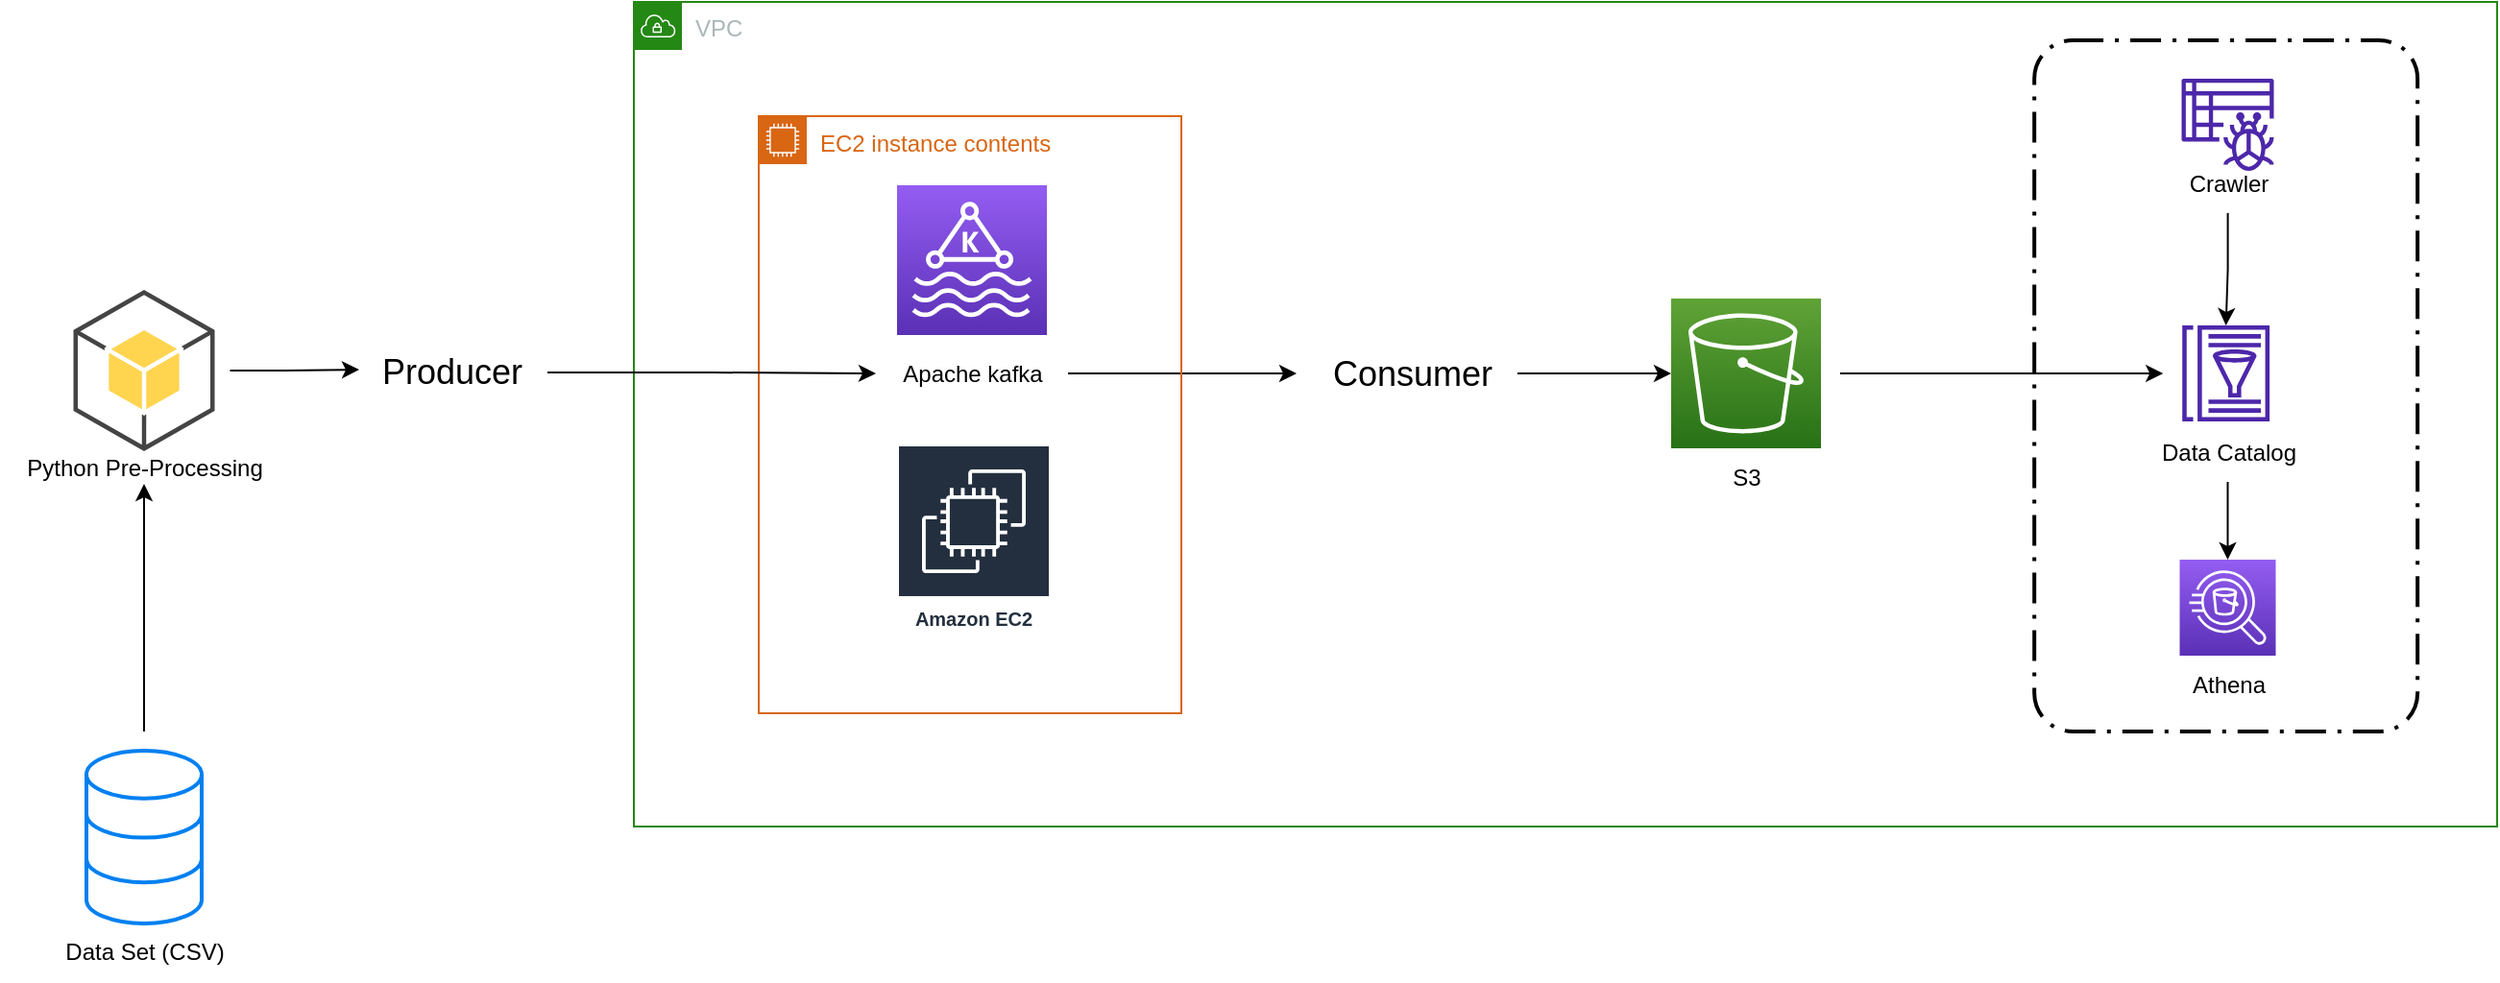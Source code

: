 <mxfile version="21.6.8" type="device">
  <diagram name="Page-1" id="UJdjdJc1CFzYmF6SfQ5R">
    <mxGraphModel dx="954" dy="1781" grid="1" gridSize="10" guides="1" tooltips="1" connect="1" arrows="1" fold="1" page="1" pageScale="1" pageWidth="827" pageHeight="1169" math="0" shadow="0">
      <root>
        <mxCell id="0" />
        <mxCell id="1" parent="0" />
        <mxCell id="cV4WSlG5nZI4pS3KHBvr-5" style="edgeStyle=orthogonalEdgeStyle;rounded=0;orthogonalLoop=1;jettySize=auto;html=1;sourcePerimeterSpacing=10;targetPerimeterSpacing=-7;endSize=6;" edge="1" parent="1" source="cV4WSlG5nZI4pS3KHBvr-2" target="cV4WSlG5nZI4pS3KHBvr-6">
          <mxGeometry relative="1" as="geometry">
            <mxPoint x="95" y="200" as="targetPoint" />
          </mxGeometry>
        </mxCell>
        <mxCell id="cV4WSlG5nZI4pS3KHBvr-2" value="" style="html=1;verticalLabelPosition=bottom;align=center;labelBackgroundColor=#ffffff;verticalAlign=top;strokeWidth=2;strokeColor=#0080F0;shadow=0;dashed=0;shape=mxgraph.ios7.icons.data;" vertex="1" parent="1">
          <mxGeometry x="65" y="320" width="60" height="90" as="geometry" />
        </mxCell>
        <mxCell id="cV4WSlG5nZI4pS3KHBvr-3" value="Data Set (CSV)" style="text;html=1;align=center;verticalAlign=middle;resizable=0;points=[];autosize=1;strokeColor=none;fillColor=none;" vertex="1" parent="1">
          <mxGeometry x="40" y="410" width="110" height="30" as="geometry" />
        </mxCell>
        <mxCell id="cV4WSlG5nZI4pS3KHBvr-9" style="edgeStyle=orthogonalEdgeStyle;rounded=0;orthogonalLoop=1;jettySize=auto;html=1;entryX=0.02;entryY=0.463;entryDx=0;entryDy=0;entryPerimeter=0;sourcePerimeterSpacing=8;" edge="1" parent="1" source="cV4WSlG5nZI4pS3KHBvr-4" target="cV4WSlG5nZI4pS3KHBvr-8">
          <mxGeometry relative="1" as="geometry" />
        </mxCell>
        <mxCell id="cV4WSlG5nZI4pS3KHBvr-4" value="" style="outlineConnect=0;dashed=0;verticalLabelPosition=bottom;verticalAlign=top;align=center;html=1;shape=mxgraph.aws3.android;fillColor=#FFD44F;gradientColor=none;" vertex="1" parent="1">
          <mxGeometry x="58.25" y="80" width="73.5" height="84" as="geometry" />
        </mxCell>
        <mxCell id="cV4WSlG5nZI4pS3KHBvr-6" value="Python Pre-Processing" style="text;html=1;align=center;verticalAlign=middle;resizable=0;points=[];autosize=1;strokeColor=none;fillColor=none;" vertex="1" parent="1">
          <mxGeometry x="20" y="158" width="150" height="30" as="geometry" />
        </mxCell>
        <mxCell id="cV4WSlG5nZI4pS3KHBvr-8" value="&lt;font style=&quot;font-size: 18px;&quot;&gt;Producer&lt;/font&gt;" style="text;html=1;align=center;verticalAlign=middle;resizable=0;points=[];autosize=1;strokeColor=none;fillColor=none;" vertex="1" parent="1">
          <mxGeometry x="205" y="103" width="100" height="40" as="geometry" />
        </mxCell>
        <mxCell id="cV4WSlG5nZI4pS3KHBvr-17" value="VPC" style="points=[[0,0],[0.25,0],[0.5,0],[0.75,0],[1,0],[1,0.25],[1,0.5],[1,0.75],[1,1],[0.75,1],[0.5,1],[0.25,1],[0,1],[0,0.75],[0,0.5],[0,0.25]];outlineConnect=0;gradientColor=none;html=1;whiteSpace=wrap;fontSize=12;fontStyle=0;container=1;pointerEvents=0;collapsible=0;recursiveResize=0;shape=mxgraph.aws4.group;grIcon=mxgraph.aws4.group_vpc;strokeColor=#248814;fillColor=none;verticalAlign=top;align=left;spacingLeft=30;fontColor=#AAB7B8;dashed=0;" vertex="1" parent="1">
          <mxGeometry x="350" y="-70" width="970" height="429.5" as="geometry" />
        </mxCell>
        <mxCell id="cV4WSlG5nZI4pS3KHBvr-19" style="edgeStyle=orthogonalEdgeStyle;rounded=0;orthogonalLoop=1;jettySize=auto;html=1;entryX=0;entryY=0.5;entryDx=0;entryDy=0;entryPerimeter=0;endSize=6;targetPerimeterSpacing=0;" edge="1" parent="cV4WSlG5nZI4pS3KHBvr-17" source="cV4WSlG5nZI4pS3KHBvr-15" target="cV4WSlG5nZI4pS3KHBvr-18">
          <mxGeometry relative="1" as="geometry" />
        </mxCell>
        <mxCell id="cV4WSlG5nZI4pS3KHBvr-15" value="&lt;font style=&quot;font-size: 18px;&quot;&gt;Consumer&lt;/font&gt;" style="text;html=1;align=center;verticalAlign=middle;resizable=0;points=[];autosize=1;strokeColor=none;fillColor=none;" vertex="1" parent="cV4WSlG5nZI4pS3KHBvr-17">
          <mxGeometry x="350" y="173.5" width="110" height="40" as="geometry" />
        </mxCell>
        <mxCell id="cV4WSlG5nZI4pS3KHBvr-41" style="edgeStyle=orthogonalEdgeStyle;rounded=0;orthogonalLoop=1;jettySize=auto;html=1;targetPerimeterSpacing=10;sourcePerimeterSpacing=10;" edge="1" parent="cV4WSlG5nZI4pS3KHBvr-17" source="cV4WSlG5nZI4pS3KHBvr-18" target="cV4WSlG5nZI4pS3KHBvr-26">
          <mxGeometry relative="1" as="geometry" />
        </mxCell>
        <mxCell id="cV4WSlG5nZI4pS3KHBvr-18" value="" style="sketch=0;points=[[0,0,0],[0.25,0,0],[0.5,0,0],[0.75,0,0],[1,0,0],[0,1,0],[0.25,1,0],[0.5,1,0],[0.75,1,0],[1,1,0],[0,0.25,0],[0,0.5,0],[0,0.75,0],[1,0.25,0],[1,0.5,0],[1,0.75,0]];outlineConnect=0;fontColor=#232F3E;gradientColor=#60A337;gradientDirection=north;fillColor=#277116;strokeColor=#ffffff;dashed=0;verticalLabelPosition=bottom;verticalAlign=top;align=center;html=1;fontSize=12;fontStyle=0;aspect=fixed;shape=mxgraph.aws4.resourceIcon;resIcon=mxgraph.aws4.s3;" vertex="1" parent="cV4WSlG5nZI4pS3KHBvr-17">
          <mxGeometry x="540" y="154.5" width="78" height="78" as="geometry" />
        </mxCell>
        <mxCell id="cV4WSlG5nZI4pS3KHBvr-20" value="S3" style="text;html=1;align=center;verticalAlign=middle;resizable=0;points=[];autosize=1;strokeColor=none;fillColor=none;" vertex="1" parent="cV4WSlG5nZI4pS3KHBvr-17">
          <mxGeometry x="559" y="232.5" width="40" height="30" as="geometry" />
        </mxCell>
        <mxCell id="cV4WSlG5nZI4pS3KHBvr-42" value="" style="group" vertex="1" connectable="0" parent="cV4WSlG5nZI4pS3KHBvr-17">
          <mxGeometry x="729.08" y="20" width="199.5" height="360" as="geometry" />
        </mxCell>
        <mxCell id="cV4WSlG5nZI4pS3KHBvr-24" value="" style="sketch=0;outlineConnect=0;fontColor=#232F3E;gradientColor=none;fillColor=#4D27AA;strokeColor=none;dashed=0;verticalLabelPosition=bottom;verticalAlign=top;align=center;html=1;fontSize=12;fontStyle=0;aspect=fixed;pointerEvents=1;shape=mxgraph.aws4.glue_crawlers;" vertex="1" parent="cV4WSlG5nZI4pS3KHBvr-42">
          <mxGeometry x="76.67" y="20" width="48" height="48" as="geometry" />
        </mxCell>
        <mxCell id="cV4WSlG5nZI4pS3KHBvr-26" value="" style="sketch=0;outlineConnect=0;fontColor=#232F3E;gradientColor=none;fillColor=#4D27AA;strokeColor=none;dashed=0;verticalLabelPosition=bottom;verticalAlign=top;align=center;html=1;fontSize=12;fontStyle=0;aspect=fixed;pointerEvents=1;shape=mxgraph.aws4.glue_data_catalog;" vertex="1" parent="cV4WSlG5nZI4pS3KHBvr-42">
          <mxGeometry x="76.67" y="148.5" width="46.16" height="50" as="geometry" />
        </mxCell>
        <mxCell id="cV4WSlG5nZI4pS3KHBvr-30" style="edgeStyle=orthogonalEdgeStyle;rounded=0;orthogonalLoop=1;jettySize=auto;html=1;" edge="1" parent="cV4WSlG5nZI4pS3KHBvr-42" source="cV4WSlG5nZI4pS3KHBvr-29" target="cV4WSlG5nZI4pS3KHBvr-26">
          <mxGeometry relative="1" as="geometry" />
        </mxCell>
        <mxCell id="cV4WSlG5nZI4pS3KHBvr-29" value="Crawler" style="text;html=1;align=center;verticalAlign=middle;resizable=0;points=[];autosize=1;strokeColor=none;fillColor=none;" vertex="1" parent="cV4WSlG5nZI4pS3KHBvr-42">
          <mxGeometry x="70.67" y="60" width="60" height="30" as="geometry" />
        </mxCell>
        <mxCell id="cV4WSlG5nZI4pS3KHBvr-31" value="Data Catalog" style="text;html=1;align=center;verticalAlign=middle;resizable=0;points=[];autosize=1;strokeColor=none;fillColor=none;" vertex="1" parent="cV4WSlG5nZI4pS3KHBvr-42">
          <mxGeometry x="55.67" y="200" width="90" height="30" as="geometry" />
        </mxCell>
        <mxCell id="cV4WSlG5nZI4pS3KHBvr-32" value="" style="sketch=0;points=[[0,0,0],[0.25,0,0],[0.5,0,0],[0.75,0,0],[1,0,0],[0,1,0],[0.25,1,0],[0.5,1,0],[0.75,1,0],[1,1,0],[0,0.25,0],[0,0.5,0],[0,0.75,0],[1,0.25,0],[1,0.5,0],[1,0.75,0]];outlineConnect=0;fontColor=#232F3E;gradientColor=#945DF2;gradientDirection=north;fillColor=#5A30B5;strokeColor=#ffffff;dashed=0;verticalLabelPosition=bottom;verticalAlign=top;align=center;html=1;fontSize=12;fontStyle=0;aspect=fixed;shape=mxgraph.aws4.resourceIcon;resIcon=mxgraph.aws4.athena;" vertex="1" parent="cV4WSlG5nZI4pS3KHBvr-42">
          <mxGeometry x="75.67" y="270.5" width="50" height="50" as="geometry" />
        </mxCell>
        <mxCell id="cV4WSlG5nZI4pS3KHBvr-34" style="edgeStyle=orthogonalEdgeStyle;rounded=0;orthogonalLoop=1;jettySize=auto;html=1;entryX=0.5;entryY=0;entryDx=0;entryDy=0;entryPerimeter=0;" edge="1" parent="cV4WSlG5nZI4pS3KHBvr-42" source="cV4WSlG5nZI4pS3KHBvr-31" target="cV4WSlG5nZI4pS3KHBvr-32">
          <mxGeometry relative="1" as="geometry" />
        </mxCell>
        <mxCell id="cV4WSlG5nZI4pS3KHBvr-35" value="Athena" style="text;html=1;align=center;verticalAlign=middle;resizable=0;points=[];autosize=1;strokeColor=none;fillColor=none;" vertex="1" parent="cV4WSlG5nZI4pS3KHBvr-42">
          <mxGeometry x="70.67" y="320.5" width="60" height="30" as="geometry" />
        </mxCell>
        <mxCell id="cV4WSlG5nZI4pS3KHBvr-23" value="" style="rounded=1;arcSize=10;dashed=1;fillColor=none;gradientColor=none;dashPattern=8 3 1 3;strokeWidth=2;" vertex="1" parent="cV4WSlG5nZI4pS3KHBvr-42">
          <mxGeometry width="199.5" height="360" as="geometry" />
        </mxCell>
        <mxCell id="cV4WSlG5nZI4pS3KHBvr-16" style="edgeStyle=orthogonalEdgeStyle;rounded=0;orthogonalLoop=1;jettySize=auto;html=1;" edge="1" parent="cV4WSlG5nZI4pS3KHBvr-17" source="cV4WSlG5nZI4pS3KHBvr-12">
          <mxGeometry relative="1" as="geometry">
            <mxPoint x="345" y="193.5" as="targetPoint" />
          </mxGeometry>
        </mxCell>
        <mxCell id="cV4WSlG5nZI4pS3KHBvr-43" value="" style="group" vertex="1" connectable="0" parent="cV4WSlG5nZI4pS3KHBvr-17">
          <mxGeometry x="65" y="59.5" width="220" height="311" as="geometry" />
        </mxCell>
        <mxCell id="cV4WSlG5nZI4pS3KHBvr-14" value="EC2 instance contents" style="points=[[0,0],[0.25,0],[0.5,0],[0.75,0],[1,0],[1,0.25],[1,0.5],[1,0.75],[1,1],[0.75,1],[0.5,1],[0.25,1],[0,1],[0,0.75],[0,0.5],[0,0.25]];outlineConnect=0;gradientColor=none;html=1;whiteSpace=wrap;fontSize=12;fontStyle=0;container=0;pointerEvents=0;collapsible=0;recursiveResize=0;shape=mxgraph.aws4.group;grIcon=mxgraph.aws4.group_ec2_instance_contents;strokeColor=#D86613;fillColor=none;verticalAlign=top;align=left;spacingLeft=30;fontColor=#D86613;dashed=0;" vertex="1" parent="cV4WSlG5nZI4pS3KHBvr-43">
          <mxGeometry width="220" height="311" as="geometry" />
        </mxCell>
        <mxCell id="cV4WSlG5nZI4pS3KHBvr-7" value="" style="sketch=0;points=[[0,0,0],[0.25,0,0],[0.5,0,0],[0.75,0,0],[1,0,0],[0,1,0],[0.25,1,0],[0.5,1,0],[0.75,1,0],[1,1,0],[0,0.25,0],[0,0.5,0],[0,0.75,0],[1,0.25,0],[1,0.5,0],[1,0.75,0]];outlineConnect=0;fontColor=#232F3E;gradientColor=#945DF2;gradientDirection=north;fillColor=#5A30B5;strokeColor=#ffffff;dashed=0;verticalLabelPosition=bottom;verticalAlign=top;align=center;html=1;fontSize=12;fontStyle=0;aspect=fixed;shape=mxgraph.aws4.resourceIcon;resIcon=mxgraph.aws4.managed_streaming_for_kafka;container=0;" vertex="1" parent="cV4WSlG5nZI4pS3KHBvr-43">
          <mxGeometry x="72" y="36" width="78" height="78" as="geometry" />
        </mxCell>
        <mxCell id="cV4WSlG5nZI4pS3KHBvr-12" value="Apache kafka" style="text;html=1;align=center;verticalAlign=middle;resizable=0;points=[];autosize=1;strokeColor=none;fillColor=none;container=0;" vertex="1" parent="cV4WSlG5nZI4pS3KHBvr-43">
          <mxGeometry x="61" y="119" width="100" height="30" as="geometry" />
        </mxCell>
        <mxCell id="cV4WSlG5nZI4pS3KHBvr-13" value="Amazon EC2" style="sketch=0;outlineConnect=0;fontColor=#232F3E;gradientColor=none;strokeColor=#ffffff;fillColor=#232F3E;dashed=0;verticalLabelPosition=middle;verticalAlign=bottom;align=center;html=1;whiteSpace=wrap;fontSize=10;fontStyle=1;spacing=3;shape=mxgraph.aws4.productIcon;prIcon=mxgraph.aws4.ec2;container=0;" vertex="1" parent="cV4WSlG5nZI4pS3KHBvr-43">
          <mxGeometry x="72" y="171" width="80" height="100" as="geometry" />
        </mxCell>
        <mxCell id="cV4WSlG5nZI4pS3KHBvr-11" style="edgeStyle=orthogonalEdgeStyle;rounded=0;orthogonalLoop=1;jettySize=auto;html=1;" edge="1" parent="1" source="cV4WSlG5nZI4pS3KHBvr-8" target="cV4WSlG5nZI4pS3KHBvr-12">
          <mxGeometry relative="1" as="geometry">
            <mxPoint x="420" y="123" as="targetPoint" />
          </mxGeometry>
        </mxCell>
      </root>
    </mxGraphModel>
  </diagram>
</mxfile>
